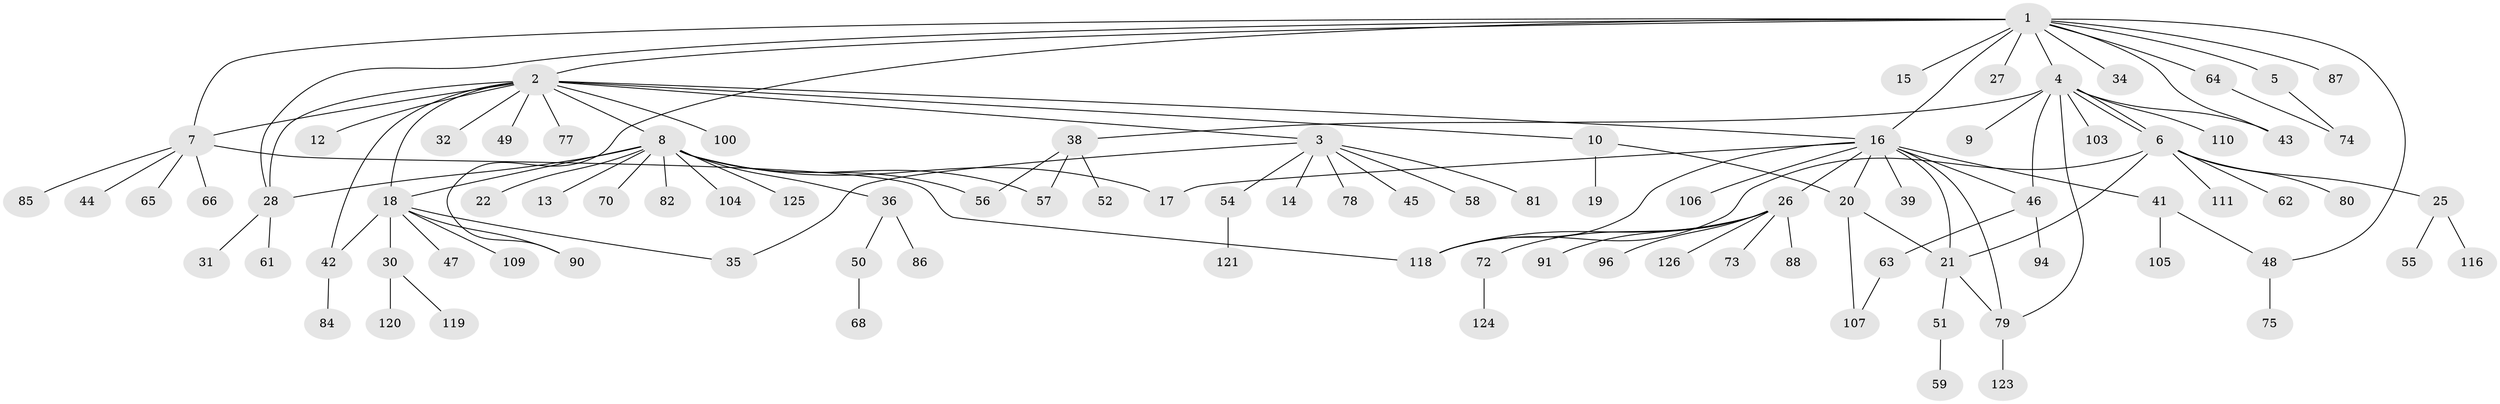 // Generated by graph-tools (version 1.1) at 2025/23/03/03/25 07:23:50]
// undirected, 96 vertices, 120 edges
graph export_dot {
graph [start="1"]
  node [color=gray90,style=filled];
  1 [super="+115"];
  2 [super="+37"];
  3 [super="+93"];
  4 [super="+29"];
  5;
  6 [super="+23"];
  7 [super="+24"];
  8 [super="+11"];
  9;
  10;
  12;
  13 [super="+67"];
  14;
  15;
  16 [super="+69"];
  17;
  18 [super="+95"];
  19 [super="+83"];
  20 [super="+76"];
  21 [super="+33"];
  22;
  25;
  26 [super="+60"];
  27;
  28 [super="+114"];
  30 [super="+102"];
  31;
  32;
  34;
  35;
  36 [super="+113"];
  38 [super="+40"];
  39;
  41;
  42 [super="+97"];
  43 [super="+71"];
  44;
  45;
  46 [super="+92"];
  47;
  48 [super="+53"];
  49;
  50 [super="+108"];
  51;
  52;
  54 [super="+112"];
  55;
  56;
  57;
  58;
  59 [super="+99"];
  61;
  62;
  63 [super="+89"];
  64;
  65;
  66;
  68;
  70;
  72;
  73;
  74;
  75;
  77;
  78;
  79 [super="+122"];
  80;
  81;
  82;
  84;
  85 [super="+98"];
  86;
  87 [super="+101"];
  88;
  90;
  91;
  94;
  96;
  100;
  103;
  104;
  105;
  106 [super="+117"];
  107;
  109;
  110;
  111;
  116;
  118;
  119;
  120;
  121;
  123;
  124;
  125;
  126;
  1 -- 2;
  1 -- 4;
  1 -- 5;
  1 -- 7;
  1 -- 15;
  1 -- 16;
  1 -- 27;
  1 -- 28;
  1 -- 34;
  1 -- 48;
  1 -- 64;
  1 -- 87;
  1 -- 90;
  1 -- 43;
  2 -- 3;
  2 -- 8;
  2 -- 10;
  2 -- 12;
  2 -- 16;
  2 -- 18;
  2 -- 28;
  2 -- 32;
  2 -- 42;
  2 -- 49;
  2 -- 77;
  2 -- 100;
  2 -- 7;
  3 -- 14;
  3 -- 35;
  3 -- 45;
  3 -- 54;
  3 -- 58;
  3 -- 78;
  3 -- 81;
  4 -- 6;
  4 -- 6;
  4 -- 9;
  4 -- 38;
  4 -- 43;
  4 -- 46;
  4 -- 103;
  4 -- 110;
  4 -- 79;
  5 -- 74;
  6 -- 21;
  6 -- 62;
  6 -- 80;
  6 -- 25;
  6 -- 118;
  6 -- 111;
  7 -- 44;
  7 -- 65;
  7 -- 66;
  7 -- 85;
  7 -- 118;
  8 -- 17;
  8 -- 18;
  8 -- 22;
  8 -- 36;
  8 -- 56;
  8 -- 57;
  8 -- 70;
  8 -- 82;
  8 -- 104;
  8 -- 13;
  8 -- 125;
  8 -- 28;
  10 -- 19;
  10 -- 20;
  16 -- 17;
  16 -- 20;
  16 -- 26;
  16 -- 39;
  16 -- 41;
  16 -- 46;
  16 -- 79;
  16 -- 106;
  16 -- 118;
  16 -- 21;
  18 -- 30;
  18 -- 35;
  18 -- 42;
  18 -- 47;
  18 -- 90;
  18 -- 109;
  20 -- 107;
  20 -- 21;
  21 -- 79;
  21 -- 51;
  25 -- 55;
  25 -- 116;
  26 -- 72;
  26 -- 73;
  26 -- 88;
  26 -- 91;
  26 -- 96;
  26 -- 118;
  26 -- 126;
  28 -- 31;
  28 -- 61;
  30 -- 119;
  30 -- 120;
  36 -- 50;
  36 -- 86;
  38 -- 52;
  38 -- 56;
  38 -- 57;
  41 -- 48;
  41 -- 105;
  42 -- 84;
  46 -- 63;
  46 -- 94;
  48 -- 75;
  50 -- 68;
  51 -- 59;
  54 -- 121;
  63 -- 107;
  64 -- 74;
  72 -- 124;
  79 -- 123;
}
